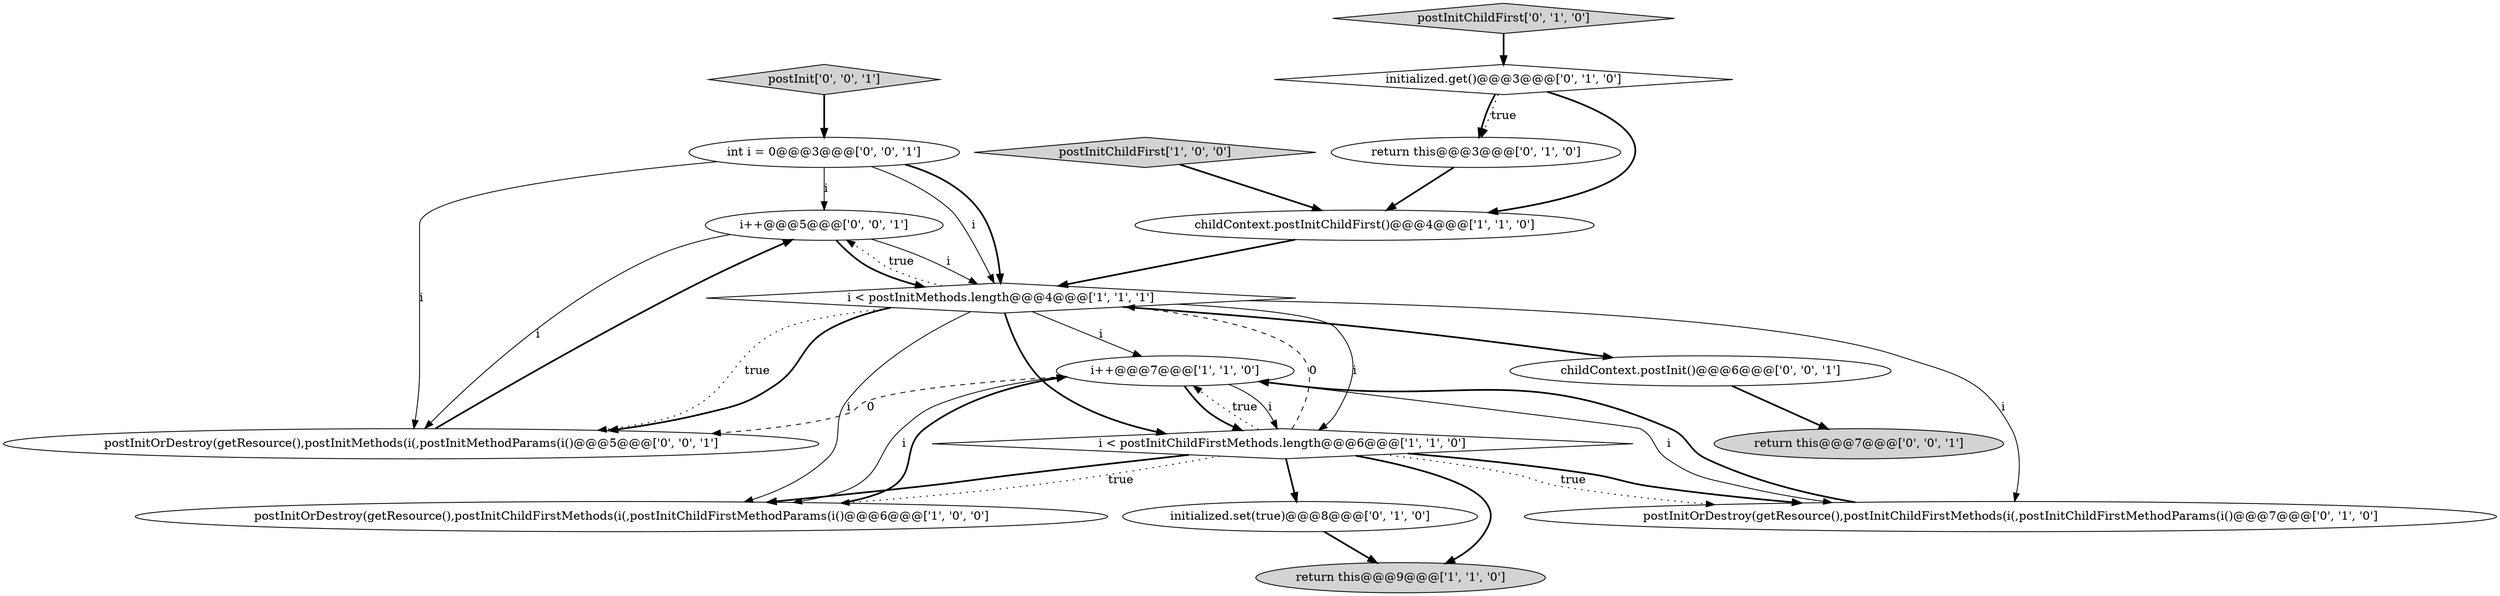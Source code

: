digraph {
12 [style = filled, label = "int i = 0@@@3@@@['0', '0', '1']", fillcolor = white, shape = ellipse image = "AAA0AAABBB3BBB"];
13 [style = filled, label = "i++@@@5@@@['0', '0', '1']", fillcolor = white, shape = ellipse image = "AAA0AAABBB3BBB"];
1 [style = filled, label = "postInitOrDestroy(getResource(),postInitChildFirstMethods(i(,postInitChildFirstMethodParams(i()@@@6@@@['1', '0', '0']", fillcolor = white, shape = ellipse image = "AAA0AAABBB1BBB"];
3 [style = filled, label = "return this@@@9@@@['1', '1', '0']", fillcolor = lightgray, shape = ellipse image = "AAA0AAABBB1BBB"];
5 [style = filled, label = "postInitChildFirst['1', '0', '0']", fillcolor = lightgray, shape = diamond image = "AAA0AAABBB1BBB"];
15 [style = filled, label = "childContext.postInit()@@@6@@@['0', '0', '1']", fillcolor = white, shape = ellipse image = "AAA0AAABBB3BBB"];
17 [style = filled, label = "return this@@@7@@@['0', '0', '1']", fillcolor = lightgray, shape = ellipse image = "AAA0AAABBB3BBB"];
8 [style = filled, label = "initialized.get()@@@3@@@['0', '1', '0']", fillcolor = white, shape = diamond image = "AAA0AAABBB2BBB"];
9 [style = filled, label = "initialized.set(true)@@@8@@@['0', '1', '0']", fillcolor = white, shape = ellipse image = "AAA1AAABBB2BBB"];
16 [style = filled, label = "postInitOrDestroy(getResource(),postInitMethods(i(,postInitMethodParams(i()@@@5@@@['0', '0', '1']", fillcolor = white, shape = ellipse image = "AAA0AAABBB3BBB"];
7 [style = filled, label = "postInitOrDestroy(getResource(),postInitChildFirstMethods(i(,postInitChildFirstMethodParams(i()@@@7@@@['0', '1', '0']", fillcolor = white, shape = ellipse image = "AAA0AAABBB2BBB"];
4 [style = filled, label = "i < postInitMethods.length@@@4@@@['1', '1', '1']", fillcolor = white, shape = diamond image = "AAA0AAABBB1BBB"];
0 [style = filled, label = "i < postInitChildFirstMethods.length@@@6@@@['1', '1', '0']", fillcolor = white, shape = diamond image = "AAA0AAABBB1BBB"];
2 [style = filled, label = "childContext.postInitChildFirst()@@@4@@@['1', '1', '0']", fillcolor = white, shape = ellipse image = "AAA0AAABBB1BBB"];
14 [style = filled, label = "postInit['0', '0', '1']", fillcolor = lightgray, shape = diamond image = "AAA0AAABBB3BBB"];
11 [style = filled, label = "postInitChildFirst['0', '1', '0']", fillcolor = lightgray, shape = diamond image = "AAA0AAABBB2BBB"];
10 [style = filled, label = "return this@@@3@@@['0', '1', '0']", fillcolor = white, shape = ellipse image = "AAA1AAABBB2BBB"];
6 [style = filled, label = "i++@@@7@@@['1', '1', '0']", fillcolor = white, shape = ellipse image = "AAA0AAABBB1BBB"];
5->2 [style = bold, label=""];
13->4 [style = solid, label="i"];
8->10 [style = dotted, label="true"];
0->6 [style = dotted, label="true"];
0->1 [style = dotted, label="true"];
2->4 [style = bold, label=""];
10->2 [style = bold, label=""];
13->4 [style = bold, label=""];
4->16 [style = dotted, label="true"];
4->16 [style = bold, label=""];
12->4 [style = solid, label="i"];
12->13 [style = solid, label="i"];
0->7 [style = bold, label=""];
4->6 [style = solid, label="i"];
0->7 [style = dotted, label="true"];
6->0 [style = bold, label=""];
12->4 [style = bold, label=""];
9->3 [style = bold, label=""];
0->9 [style = bold, label=""];
7->6 [style = bold, label=""];
4->0 [style = solid, label="i"];
6->7 [style = solid, label="i"];
14->12 [style = bold, label=""];
4->1 [style = solid, label="i"];
0->3 [style = bold, label=""];
13->16 [style = solid, label="i"];
16->13 [style = bold, label=""];
1->6 [style = bold, label=""];
4->7 [style = solid, label="i"];
0->1 [style = bold, label=""];
6->1 [style = solid, label="i"];
8->2 [style = bold, label=""];
11->8 [style = bold, label=""];
0->4 [style = dashed, label="0"];
6->16 [style = dashed, label="0"];
12->16 [style = solid, label="i"];
6->0 [style = solid, label="i"];
4->13 [style = dotted, label="true"];
4->15 [style = bold, label=""];
8->10 [style = bold, label=""];
4->0 [style = bold, label=""];
15->17 [style = bold, label=""];
}
